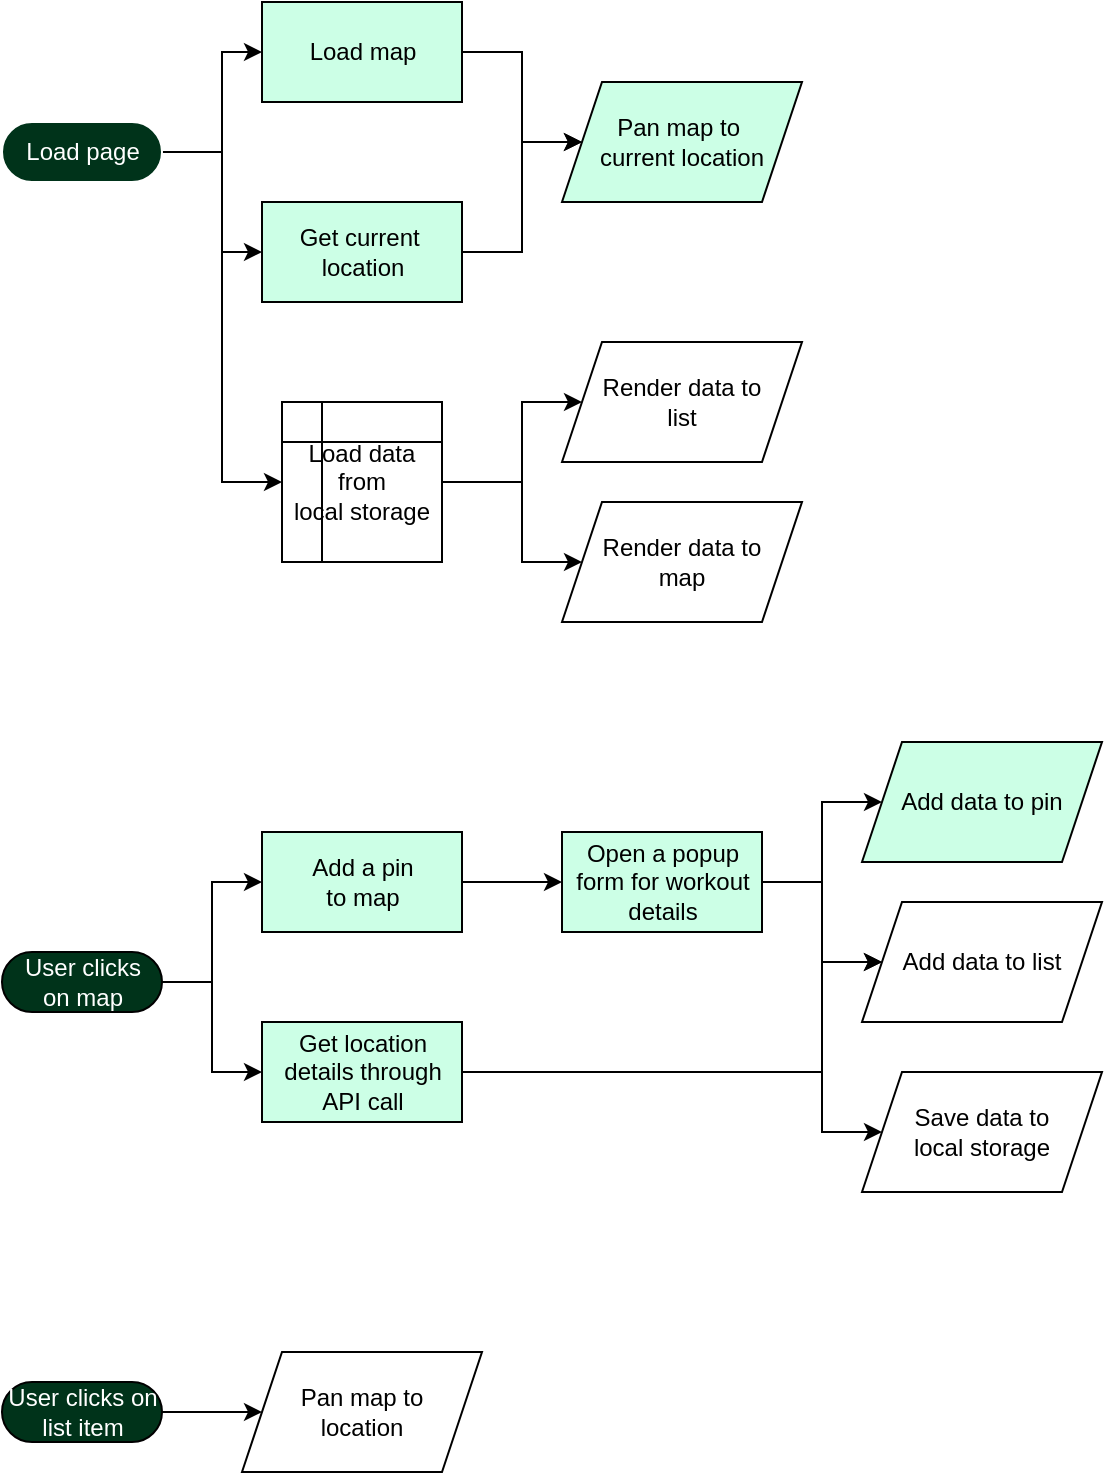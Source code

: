<mxfile version="14.4.3" type="device" pages="2"><diagram id="C5RBs43oDa-KdzZeNtuy" name="flowchart"><mxGraphModel dx="1026" dy="580" grid="1" gridSize="10" guides="1" tooltips="1" connect="1" arrows="1" fold="1" page="1" pageScale="1" pageWidth="827" pageHeight="1169" math="0" shadow="0"><root><mxCell id="WIyWlLk6GJQsqaUBKTNV-0"/><mxCell id="WIyWlLk6GJQsqaUBKTNV-1" parent="WIyWlLk6GJQsqaUBKTNV-0"/><mxCell id="czPUw6Pohk6DoG0pXorq-3" style="edgeStyle=orthogonalEdgeStyle;rounded=0;orthogonalLoop=1;jettySize=auto;html=1;entryX=0;entryY=0.5;entryDx=0;entryDy=0;" parent="WIyWlLk6GJQsqaUBKTNV-1" source="czPUw6Pohk6DoG0pXorq-0" target="czPUw6Pohk6DoG0pXorq-2" edge="1"><mxGeometry relative="1" as="geometry"><Array as="points"><mxPoint x="150" y="105"/><mxPoint x="150" y="55"/></Array></mxGeometry></mxCell><mxCell id="czPUw6Pohk6DoG0pXorq-11" style="edgeStyle=orthogonalEdgeStyle;rounded=0;orthogonalLoop=1;jettySize=auto;html=1;entryX=0;entryY=0.5;entryDx=0;entryDy=0;" parent="WIyWlLk6GJQsqaUBKTNV-1" source="czPUw6Pohk6DoG0pXorq-0" target="czPUw6Pohk6DoG0pXorq-4" edge="1"><mxGeometry relative="1" as="geometry"><Array as="points"><mxPoint x="150" y="105"/><mxPoint x="150" y="155"/></Array></mxGeometry></mxCell><mxCell id="czPUw6Pohk6DoG0pXorq-19" style="edgeStyle=orthogonalEdgeStyle;rounded=0;orthogonalLoop=1;jettySize=auto;html=1;exitX=1;exitY=0.5;exitDx=0;exitDy=0;exitPerimeter=0;entryX=0;entryY=0.5;entryDx=0;entryDy=0;" parent="WIyWlLk6GJQsqaUBKTNV-1" source="czPUw6Pohk6DoG0pXorq-0" target="czPUw6Pohk6DoG0pXorq-16" edge="1"><mxGeometry relative="1" as="geometry"><Array as="points"><mxPoint x="150" y="105"/><mxPoint x="150" y="270"/></Array></mxGeometry></mxCell><mxCell id="czPUw6Pohk6DoG0pXorq-0" value="Load page" style="html=1;dashed=0;whitespace=wrap;shape=mxgraph.dfd.start;fillColor=#00331A;strokeColor=#FFFFFF;fontColor=#FFFFFF;" parent="WIyWlLk6GJQsqaUBKTNV-1" vertex="1"><mxGeometry x="40" y="90" width="80" height="30" as="geometry"/></mxCell><mxCell id="czPUw6Pohk6DoG0pXorq-12" style="edgeStyle=orthogonalEdgeStyle;rounded=0;orthogonalLoop=1;jettySize=auto;html=1;entryX=0;entryY=0.5;entryDx=0;entryDy=0;" parent="WIyWlLk6GJQsqaUBKTNV-1" source="czPUw6Pohk6DoG0pXorq-2" target="czPUw6Pohk6DoG0pXorq-14" edge="1"><mxGeometry relative="1" as="geometry"><mxPoint x="320" y="105" as="targetPoint"/><Array as="points"><mxPoint x="300" y="55"/><mxPoint x="300" y="100"/></Array></mxGeometry></mxCell><mxCell id="czPUw6Pohk6DoG0pXorq-2" value="Load map" style="html=1;dashed=0;whitespace=wrap;fillColor=#CCFFE6;fontColor=#000000;" parent="WIyWlLk6GJQsqaUBKTNV-1" vertex="1"><mxGeometry x="170" y="30" width="100" height="50" as="geometry"/></mxCell><mxCell id="czPUw6Pohk6DoG0pXorq-13" style="edgeStyle=orthogonalEdgeStyle;rounded=0;orthogonalLoop=1;jettySize=auto;html=1;entryX=0;entryY=0.5;entryDx=0;entryDy=0;" parent="WIyWlLk6GJQsqaUBKTNV-1" source="czPUw6Pohk6DoG0pXorq-4" target="czPUw6Pohk6DoG0pXorq-14" edge="1"><mxGeometry relative="1" as="geometry"><mxPoint x="320" y="105" as="targetPoint"/><Array as="points"><mxPoint x="300" y="155"/><mxPoint x="300" y="100"/></Array></mxGeometry></mxCell><mxCell id="czPUw6Pohk6DoG0pXorq-4" value="Get current&amp;nbsp;&lt;br&gt;location" style="html=1;dashed=0;whitespace=wrap;fillColor=#CCFFE6;fontColor=#000000;" parent="WIyWlLk6GJQsqaUBKTNV-1" vertex="1"><mxGeometry x="170" y="130" width="100" height="50" as="geometry"/></mxCell><mxCell id="czPUw6Pohk6DoG0pXorq-27" style="edgeStyle=orthogonalEdgeStyle;rounded=0;orthogonalLoop=1;jettySize=auto;html=1;entryX=0;entryY=0.5;entryDx=0;entryDy=0;" parent="WIyWlLk6GJQsqaUBKTNV-1" source="czPUw6Pohk6DoG0pXorq-6" target="czPUw6Pohk6DoG0pXorq-7" edge="1"><mxGeometry relative="1" as="geometry"/></mxCell><mxCell id="czPUw6Pohk6DoG0pXorq-33" style="edgeStyle=orthogonalEdgeStyle;rounded=0;orthogonalLoop=1;jettySize=auto;html=1;entryX=0;entryY=0.5;entryDx=0;entryDy=0;" parent="WIyWlLk6GJQsqaUBKTNV-1" source="czPUw6Pohk6DoG0pXorq-6" target="czPUw6Pohk6DoG0pXorq-9" edge="1"><mxGeometry relative="1" as="geometry"/></mxCell><mxCell id="czPUw6Pohk6DoG0pXorq-6" value="User clicks&lt;br&gt;on map" style="html=1;dashed=0;whitespace=wrap;shape=mxgraph.dfd.start;fillColor=#00331A;fontColor=#FFFFFF;" parent="WIyWlLk6GJQsqaUBKTNV-1" vertex="1"><mxGeometry x="40" y="505" width="80" height="30" as="geometry"/></mxCell><mxCell id="czPUw6Pohk6DoG0pXorq-28" style="edgeStyle=orthogonalEdgeStyle;rounded=0;orthogonalLoop=1;jettySize=auto;html=1;entryX=0;entryY=0.5;entryDx=0;entryDy=0;" parent="WIyWlLk6GJQsqaUBKTNV-1" source="czPUw6Pohk6DoG0pXorq-7" target="czPUw6Pohk6DoG0pXorq-8" edge="1"><mxGeometry relative="1" as="geometry"/></mxCell><mxCell id="czPUw6Pohk6DoG0pXorq-7" value="Add a pin &lt;br&gt;to map" style="html=1;dashed=0;whitespace=wrap;fillColor=#CCFFE6;fontColor=#000000;" parent="WIyWlLk6GJQsqaUBKTNV-1" vertex="1"><mxGeometry x="170" y="445" width="100" height="50" as="geometry"/></mxCell><mxCell id="czPUw6Pohk6DoG0pXorq-29" style="edgeStyle=orthogonalEdgeStyle;rounded=0;orthogonalLoop=1;jettySize=auto;html=1;entryX=0;entryY=0.5;entryDx=0;entryDy=0;" parent="WIyWlLk6GJQsqaUBKTNV-1" source="czPUw6Pohk6DoG0pXorq-8" target="czPUw6Pohk6DoG0pXorq-25" edge="1"><mxGeometry relative="1" as="geometry"><Array as="points"><mxPoint x="450" y="470"/><mxPoint x="450" y="430"/></Array></mxGeometry></mxCell><mxCell id="czPUw6Pohk6DoG0pXorq-30" style="edgeStyle=orthogonalEdgeStyle;rounded=0;orthogonalLoop=1;jettySize=auto;html=1;entryX=0;entryY=0.5;entryDx=0;entryDy=0;" parent="WIyWlLk6GJQsqaUBKTNV-1" source="czPUw6Pohk6DoG0pXorq-8" target="czPUw6Pohk6DoG0pXorq-26" edge="1"><mxGeometry relative="1" as="geometry"><Array as="points"><mxPoint x="450" y="470"/><mxPoint x="450" y="510"/></Array></mxGeometry></mxCell><mxCell id="czPUw6Pohk6DoG0pXorq-32" style="edgeStyle=orthogonalEdgeStyle;rounded=0;orthogonalLoop=1;jettySize=auto;html=1;entryX=0;entryY=0.5;entryDx=0;entryDy=0;" parent="WIyWlLk6GJQsqaUBKTNV-1" source="czPUw6Pohk6DoG0pXorq-8" target="czPUw6Pohk6DoG0pXorq-31" edge="1"><mxGeometry relative="1" as="geometry"><Array as="points"><mxPoint x="450" y="470"/><mxPoint x="450" y="595"/></Array></mxGeometry></mxCell><mxCell id="czPUw6Pohk6DoG0pXorq-8" value="Open a popup&lt;br&gt;form for workout&lt;br&gt;details" style="html=1;dashed=0;whitespace=wrap;fontColor=#000000;fillColor=#CCFFE6;" parent="WIyWlLk6GJQsqaUBKTNV-1" vertex="1"><mxGeometry x="320" y="445" width="100" height="50" as="geometry"/></mxCell><mxCell id="czPUw6Pohk6DoG0pXorq-34" style="edgeStyle=orthogonalEdgeStyle;rounded=0;orthogonalLoop=1;jettySize=auto;html=1;" parent="WIyWlLk6GJQsqaUBKTNV-1" source="czPUw6Pohk6DoG0pXorq-9" target="czPUw6Pohk6DoG0pXorq-26" edge="1"><mxGeometry relative="1" as="geometry"><Array as="points"><mxPoint x="450" y="565"/><mxPoint x="450" y="510"/></Array></mxGeometry></mxCell><mxCell id="czPUw6Pohk6DoG0pXorq-9" value="Get location&lt;br&gt;details through&lt;br&gt;API call" style="html=1;dashed=0;whitespace=wrap;fillColor=#CCFFE6;fontColor=#000000;" parent="WIyWlLk6GJQsqaUBKTNV-1" vertex="1"><mxGeometry x="170" y="540" width="100" height="50" as="geometry"/></mxCell><mxCell id="czPUw6Pohk6DoG0pXorq-14" value="Pan map to&amp;nbsp;&lt;br&gt;current location" style="shape=parallelogram;perimeter=parallelogramPerimeter;whiteSpace=wrap;html=1;fixedSize=1;fillColor=#CCFFE6;fontColor=#000000;" parent="WIyWlLk6GJQsqaUBKTNV-1" vertex="1"><mxGeometry x="320" y="70" width="120" height="60" as="geometry"/></mxCell><mxCell id="czPUw6Pohk6DoG0pXorq-23" style="edgeStyle=orthogonalEdgeStyle;rounded=0;orthogonalLoop=1;jettySize=auto;html=1;entryX=0;entryY=0.5;entryDx=0;entryDy=0;" parent="WIyWlLk6GJQsqaUBKTNV-1" source="czPUw6Pohk6DoG0pXorq-16" target="czPUw6Pohk6DoG0pXorq-21" edge="1"><mxGeometry relative="1" as="geometry"><Array as="points"><mxPoint x="300" y="270"/><mxPoint x="300" y="230"/></Array></mxGeometry></mxCell><mxCell id="czPUw6Pohk6DoG0pXorq-24" style="edgeStyle=orthogonalEdgeStyle;rounded=0;orthogonalLoop=1;jettySize=auto;html=1;entryX=0;entryY=0.5;entryDx=0;entryDy=0;" parent="WIyWlLk6GJQsqaUBKTNV-1" source="czPUw6Pohk6DoG0pXorq-16" target="czPUw6Pohk6DoG0pXorq-22" edge="1"><mxGeometry relative="1" as="geometry"><Array as="points"><mxPoint x="300" y="270"/><mxPoint x="300" y="310"/></Array></mxGeometry></mxCell><mxCell id="czPUw6Pohk6DoG0pXorq-16" value="Load data from&lt;br&gt;local storage" style="shape=internalStorage;whiteSpace=wrap;html=1;backgroundOutline=1;fillColor=#FFFFFF;fontColor=#000000;" parent="WIyWlLk6GJQsqaUBKTNV-1" vertex="1"><mxGeometry x="180" y="230" width="80" height="80" as="geometry"/></mxCell><mxCell id="czPUw6Pohk6DoG0pXorq-21" value="Render data to &lt;br&gt;list" style="shape=parallelogram;perimeter=parallelogramPerimeter;whiteSpace=wrap;html=1;fixedSize=1;fillColor=#FFFFFF;fontColor=#000000;" parent="WIyWlLk6GJQsqaUBKTNV-1" vertex="1"><mxGeometry x="320" y="200" width="120" height="60" as="geometry"/></mxCell><mxCell id="czPUw6Pohk6DoG0pXorq-22" value="Render data to&lt;br&gt;map" style="shape=parallelogram;perimeter=parallelogramPerimeter;whiteSpace=wrap;html=1;fixedSize=1;fillColor=#FFFFFF;fontColor=#000000;" parent="WIyWlLk6GJQsqaUBKTNV-1" vertex="1"><mxGeometry x="320" y="280" width="120" height="60" as="geometry"/></mxCell><mxCell id="czPUw6Pohk6DoG0pXorq-25" value="Add data to pin" style="shape=parallelogram;perimeter=parallelogramPerimeter;whiteSpace=wrap;html=1;fixedSize=1;fillColor=#CCFFE6;fontColor=#000000;" parent="WIyWlLk6GJQsqaUBKTNV-1" vertex="1"><mxGeometry x="470" y="400" width="120" height="60" as="geometry"/></mxCell><mxCell id="czPUw6Pohk6DoG0pXorq-26" value="Add data to list" style="shape=parallelogram;perimeter=parallelogramPerimeter;whiteSpace=wrap;html=1;fixedSize=1;fillColor=#FFFFFF;fontColor=#000000;" parent="WIyWlLk6GJQsqaUBKTNV-1" vertex="1"><mxGeometry x="470" y="480" width="120" height="60" as="geometry"/></mxCell><mxCell id="czPUw6Pohk6DoG0pXorq-31" value="Save data to&lt;br&gt;local storage" style="shape=parallelogram;perimeter=parallelogramPerimeter;whiteSpace=wrap;html=1;fixedSize=1;fillColor=#FFFFFF;fontColor=#000000;" parent="WIyWlLk6GJQsqaUBKTNV-1" vertex="1"><mxGeometry x="470" y="565" width="120" height="60" as="geometry"/></mxCell><mxCell id="czPUw6Pohk6DoG0pXorq-37" style="edgeStyle=orthogonalEdgeStyle;rounded=0;orthogonalLoop=1;jettySize=auto;html=1;entryX=0;entryY=0.5;entryDx=0;entryDy=0;" parent="WIyWlLk6GJQsqaUBKTNV-1" source="czPUw6Pohk6DoG0pXorq-35" target="czPUw6Pohk6DoG0pXorq-36" edge="1"><mxGeometry relative="1" as="geometry"/></mxCell><mxCell id="czPUw6Pohk6DoG0pXorq-35" value="User clicks on&lt;br&gt;list item" style="html=1;dashed=0;whitespace=wrap;shape=mxgraph.dfd.start;fillColor=#00331A;fontColor=#FFFFFF;" parent="WIyWlLk6GJQsqaUBKTNV-1" vertex="1"><mxGeometry x="40" y="720" width="80" height="30" as="geometry"/></mxCell><mxCell id="czPUw6Pohk6DoG0pXorq-36" value="Pan map to &lt;br&gt;location" style="shape=parallelogram;perimeter=parallelogramPerimeter;whiteSpace=wrap;html=1;fixedSize=1;fillColor=#FFFFFF;fontColor=#000000;" parent="WIyWlLk6GJQsqaUBKTNV-1" vertex="1"><mxGeometry x="160" y="705" width="120" height="60" as="geometry"/></mxCell></root></mxGraphModel></diagram><diagram id="m4yKuV9qYG6Mw4PoJRUa" name="architecture"><mxGraphModel dx="1026" dy="580" grid="1" gridSize="10" guides="1" tooltips="1" connect="1" arrows="1" fold="1" page="1" pageScale="1" pageWidth="850" pageHeight="1100" math="0" shadow="0"><root><mxCell id="MwHNt-9JE-YKvLAx9FB8-0"/><mxCell id="MwHNt-9JE-YKvLAx9FB8-1" parent="MwHNt-9JE-YKvLAx9FB8-0"/></root></mxGraphModel></diagram></mxfile>